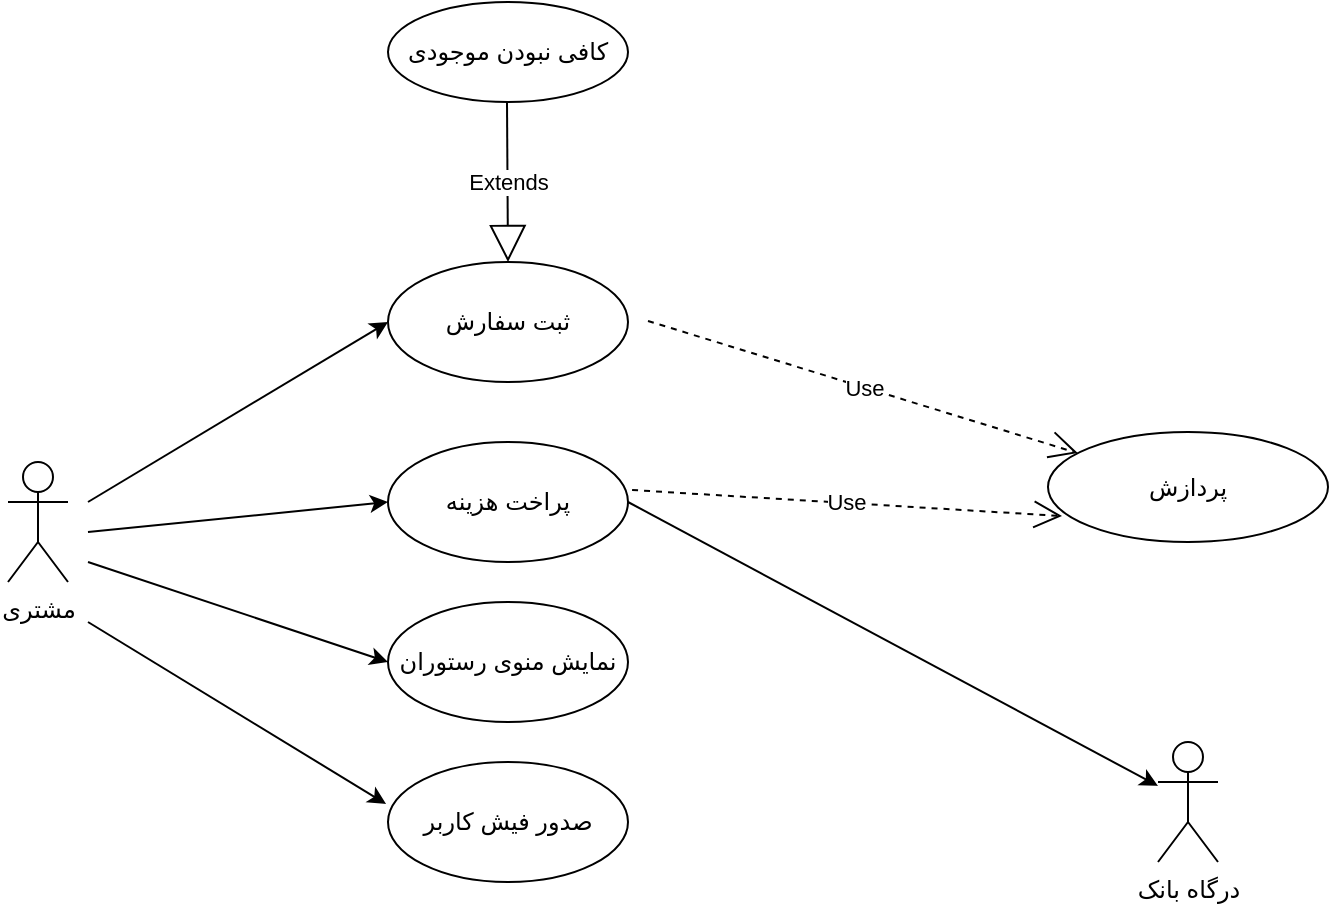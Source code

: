 <mxfile version="14.8.2" type="github">
  <diagram id="6kZRcd2nzZi-CScO0-am" name="Page-1">
    <mxGraphModel dx="1102" dy="582" grid="1" gridSize="10" guides="1" tooltips="1" connect="1" arrows="1" fold="1" page="1" pageScale="1" pageWidth="827" pageHeight="1169" math="0" shadow="0">
      <root>
        <mxCell id="0" />
        <mxCell id="1" parent="0" />
        <mxCell id="eNLkJmlqLFpq8DJfVEhJ-1" value="مشتری" style="shape=umlActor;verticalLabelPosition=bottom;verticalAlign=top;html=1;outlineConnect=0;" parent="1" vertex="1">
          <mxGeometry x="80" y="240" width="30" height="60" as="geometry" />
        </mxCell>
        <mxCell id="zZH4B9XZtavpI2Gc8XmQ-1" value="" style="endArrow=classic;html=1;entryX=0;entryY=0.5;entryDx=0;entryDy=0;" parent="1" target="zZH4B9XZtavpI2Gc8XmQ-2" edge="1">
          <mxGeometry width="50" height="50" relative="1" as="geometry">
            <mxPoint x="120" y="260" as="sourcePoint" />
            <mxPoint x="270" y="180" as="targetPoint" />
          </mxGeometry>
        </mxCell>
        <mxCell id="zZH4B9XZtavpI2Gc8XmQ-2" value="ثبت سفارش" style="ellipse;whiteSpace=wrap;html=1;" parent="1" vertex="1">
          <mxGeometry x="270" y="140" width="120" height="60" as="geometry" />
        </mxCell>
        <mxCell id="zZH4B9XZtavpI2Gc8XmQ-3" value="" style="endArrow=classic;html=1;entryX=0;entryY=0.5;entryDx=0;entryDy=0;" parent="1" target="zZH4B9XZtavpI2Gc8XmQ-5" edge="1">
          <mxGeometry width="50" height="50" relative="1" as="geometry">
            <mxPoint x="120" y="275" as="sourcePoint" />
            <mxPoint x="260" y="265" as="targetPoint" />
          </mxGeometry>
        </mxCell>
        <mxCell id="zZH4B9XZtavpI2Gc8XmQ-5" value="پراخت هزینه" style="ellipse;whiteSpace=wrap;html=1;" parent="1" vertex="1">
          <mxGeometry x="270" y="230" width="120" height="60" as="geometry" />
        </mxCell>
        <mxCell id="YuZ7fpBsX5htOMO5wbOO-1" value="درگاه بانک" style="shape=umlActor;verticalLabelPosition=bottom;verticalAlign=top;html=1;outlineConnect=0;" parent="1" vertex="1">
          <mxGeometry x="655" y="380" width="30" height="60" as="geometry" />
        </mxCell>
        <mxCell id="YuZ7fpBsX5htOMO5wbOO-6" value="" style="endArrow=classic;html=1;exitX=1;exitY=0.5;exitDx=0;exitDy=0;" parent="1" source="zZH4B9XZtavpI2Gc8XmQ-5" target="YuZ7fpBsX5htOMO5wbOO-1" edge="1">
          <mxGeometry width="50" height="50" relative="1" as="geometry">
            <mxPoint x="430" y="290" as="sourcePoint" />
            <mxPoint x="480" y="240" as="targetPoint" />
          </mxGeometry>
        </mxCell>
        <mxCell id="YuZ7fpBsX5htOMO5wbOO-8" value="" style="endArrow=classic;html=1;entryX=0;entryY=0.5;entryDx=0;entryDy=0;" parent="1" target="YuZ7fpBsX5htOMO5wbOO-9" edge="1">
          <mxGeometry width="50" height="50" relative="1" as="geometry">
            <mxPoint x="120" y="290" as="sourcePoint" />
            <mxPoint x="260" y="340" as="targetPoint" />
          </mxGeometry>
        </mxCell>
        <mxCell id="YuZ7fpBsX5htOMO5wbOO-9" value="نمایش منوی رستوران" style="ellipse;whiteSpace=wrap;html=1;" parent="1" vertex="1">
          <mxGeometry x="270" y="310" width="120" height="60" as="geometry" />
        </mxCell>
        <mxCell id="YuZ7fpBsX5htOMO5wbOO-17" value="کافی نبودن موجودی" style="ellipse;whiteSpace=wrap;html=1;" parent="1" vertex="1">
          <mxGeometry x="270" y="10" width="120" height="50" as="geometry" />
        </mxCell>
        <mxCell id="YuZ7fpBsX5htOMO5wbOO-18" value="پردازش" style="ellipse;whiteSpace=wrap;html=1;" parent="1" vertex="1">
          <mxGeometry x="600" y="225" width="140" height="55" as="geometry" />
        </mxCell>
        <mxCell id="YuZ7fpBsX5htOMO5wbOO-42" value="Extends" style="endArrow=block;endSize=16;endFill=0;html=1;entryX=0.5;entryY=0;entryDx=0;entryDy=0;" parent="1" target="zZH4B9XZtavpI2Gc8XmQ-2" edge="1">
          <mxGeometry width="160" relative="1" as="geometry">
            <mxPoint x="329.5" y="60" as="sourcePoint" />
            <mxPoint x="329.5" y="90" as="targetPoint" />
            <Array as="points" />
          </mxGeometry>
        </mxCell>
        <mxCell id="YuZ7fpBsX5htOMO5wbOO-51" value="Use" style="endArrow=open;endSize=12;dashed=1;html=1;" parent="1" target="YuZ7fpBsX5htOMO5wbOO-18" edge="1">
          <mxGeometry width="160" relative="1" as="geometry">
            <mxPoint x="400" y="169.5" as="sourcePoint" />
            <mxPoint x="560" y="169.5" as="targetPoint" />
          </mxGeometry>
        </mxCell>
        <mxCell id="YuZ7fpBsX5htOMO5wbOO-53" value="Use" style="endArrow=open;endSize=12;dashed=1;html=1;exitX=1.017;exitY=0.4;exitDx=0;exitDy=0;exitPerimeter=0;entryX=0.05;entryY=0.764;entryDx=0;entryDy=0;entryPerimeter=0;" parent="1" source="zZH4B9XZtavpI2Gc8XmQ-5" target="YuZ7fpBsX5htOMO5wbOO-18" edge="1">
          <mxGeometry width="160" relative="1" as="geometry">
            <mxPoint x="400" y="210" as="sourcePoint" />
            <mxPoint x="614.872" y="276.053" as="targetPoint" />
          </mxGeometry>
        </mxCell>
        <mxCell id="3XDcK1DdYeRXEC3wX00x-1" value="" style="endArrow=classic;html=1;entryX=-0.008;entryY=0.35;entryDx=0;entryDy=0;entryPerimeter=0;" edge="1" parent="1" target="3XDcK1DdYeRXEC3wX00x-2">
          <mxGeometry width="50" height="50" relative="1" as="geometry">
            <mxPoint x="120" y="320" as="sourcePoint" />
            <mxPoint x="260" y="420" as="targetPoint" />
          </mxGeometry>
        </mxCell>
        <mxCell id="3XDcK1DdYeRXEC3wX00x-2" value="صدور فیش کاربر" style="ellipse;whiteSpace=wrap;html=1;" vertex="1" parent="1">
          <mxGeometry x="270" y="390" width="120" height="60" as="geometry" />
        </mxCell>
      </root>
    </mxGraphModel>
  </diagram>
</mxfile>
